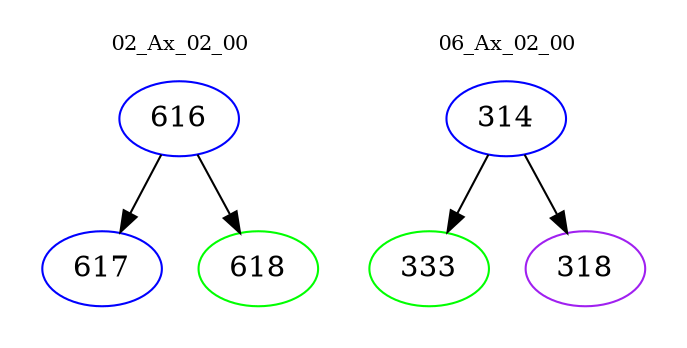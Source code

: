 digraph{
subgraph cluster_0 {
color = white
label = "02_Ax_02_00";
fontsize=10;
T0_616 [label="616", color="blue"]
T0_616 -> T0_617 [color="black"]
T0_617 [label="617", color="blue"]
T0_616 -> T0_618 [color="black"]
T0_618 [label="618", color="green"]
}
subgraph cluster_1 {
color = white
label = "06_Ax_02_00";
fontsize=10;
T1_314 [label="314", color="blue"]
T1_314 -> T1_333 [color="black"]
T1_333 [label="333", color="green"]
T1_314 -> T1_318 [color="black"]
T1_318 [label="318", color="purple"]
}
}
